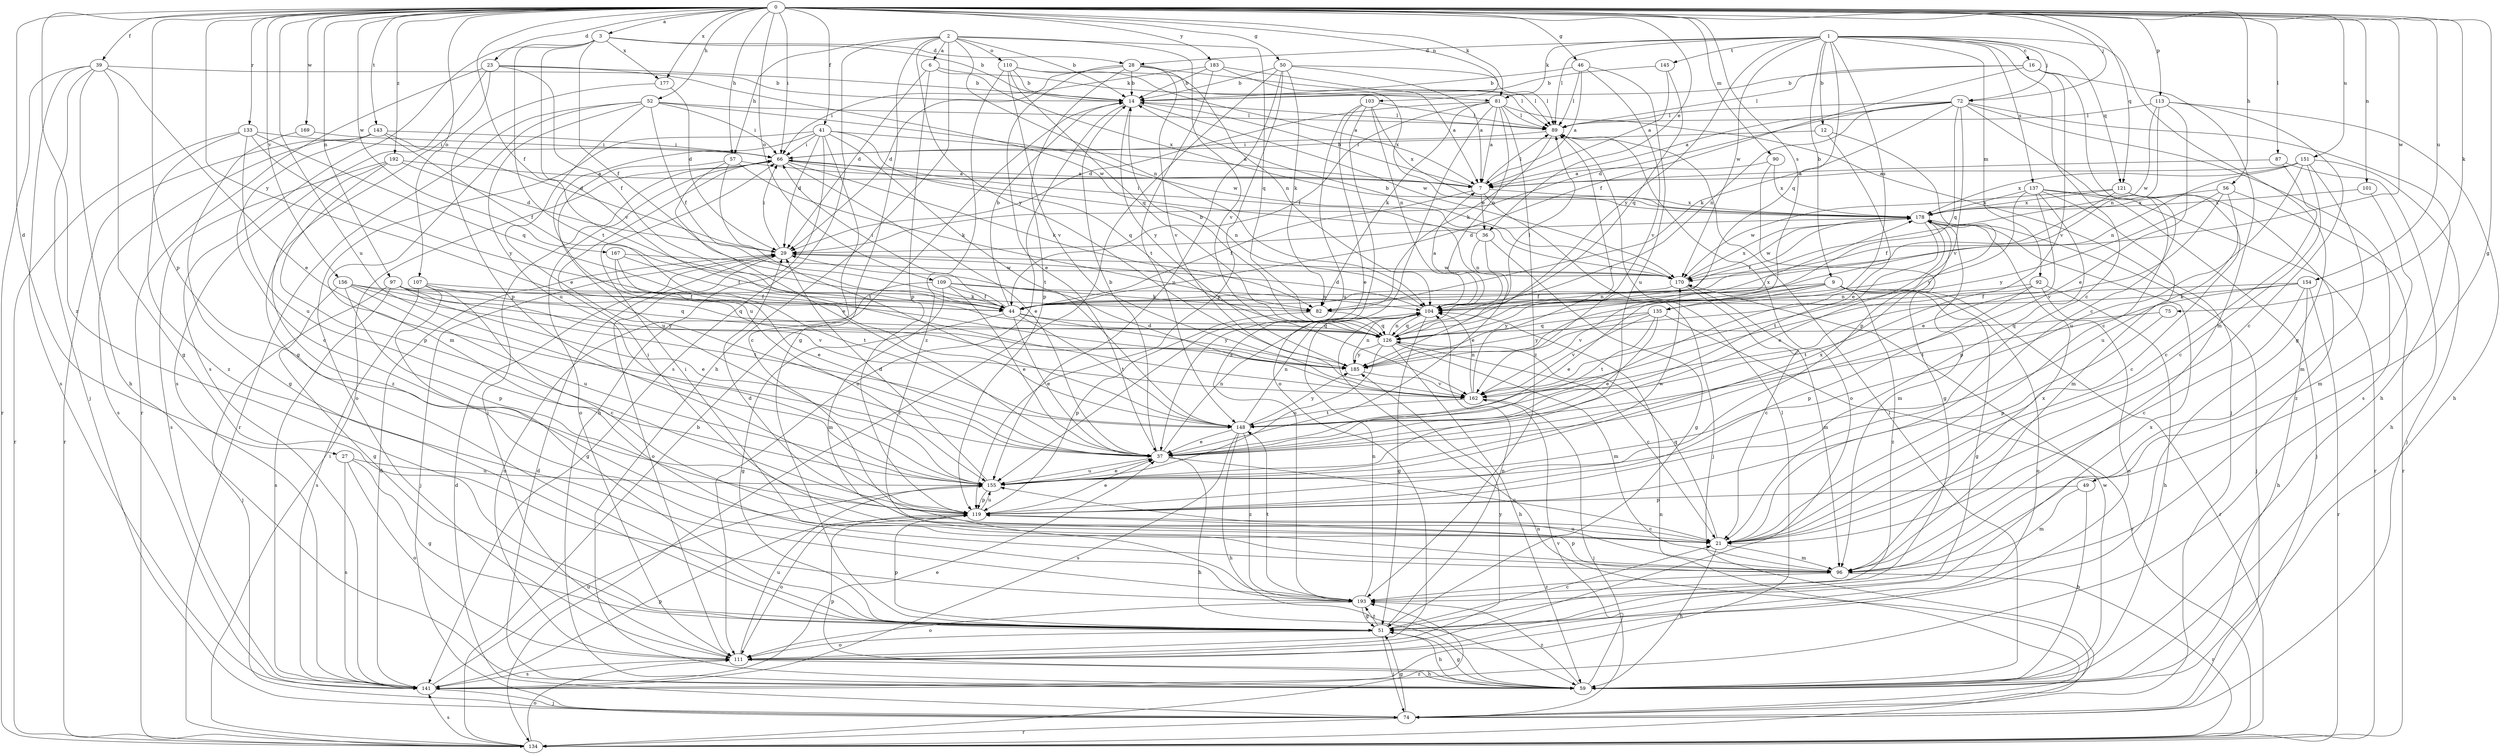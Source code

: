 strict digraph  {
0;
1;
2;
3;
6;
7;
9;
12;
14;
16;
21;
23;
27;
28;
29;
36;
37;
39;
41;
44;
46;
49;
50;
51;
52;
56;
57;
59;
66;
72;
74;
75;
81;
82;
87;
89;
90;
92;
96;
97;
101;
103;
104;
107;
109;
110;
111;
113;
119;
121;
126;
133;
134;
135;
137;
141;
143;
145;
148;
151;
154;
155;
156;
162;
167;
169;
170;
177;
178;
183;
185;
192;
193;
0 -> 3  [label=a];
0 -> 23  [label=d];
0 -> 27  [label=d];
0 -> 36  [label=e];
0 -> 39  [label=f];
0 -> 41  [label=f];
0 -> 44  [label=f];
0 -> 46  [label=g];
0 -> 49  [label=g];
0 -> 50  [label=g];
0 -> 52  [label=h];
0 -> 56  [label=h];
0 -> 57  [label=h];
0 -> 66  [label=i];
0 -> 72  [label=j];
0 -> 75  [label=k];
0 -> 81  [label=k];
0 -> 87  [label=l];
0 -> 90  [label=m];
0 -> 97  [label=n];
0 -> 101  [label=n];
0 -> 103  [label=n];
0 -> 107  [label=o];
0 -> 109  [label=o];
0 -> 113  [label=p];
0 -> 119  [label=p];
0 -> 121  [label=q];
0 -> 133  [label=r];
0 -> 135  [label=s];
0 -> 143  [label=t];
0 -> 151  [label=u];
0 -> 154  [label=u];
0 -> 155  [label=u];
0 -> 156  [label=v];
0 -> 167  [label=w];
0 -> 169  [label=w];
0 -> 170  [label=w];
0 -> 177  [label=x];
0 -> 183  [label=y];
0 -> 185  [label=y];
0 -> 192  [label=z];
0 -> 193  [label=z];
1 -> 9  [label=b];
1 -> 12  [label=b];
1 -> 16  [label=c];
1 -> 21  [label=c];
1 -> 28  [label=d];
1 -> 51  [label=g];
1 -> 72  [label=j];
1 -> 81  [label=k];
1 -> 89  [label=l];
1 -> 92  [label=m];
1 -> 121  [label=q];
1 -> 126  [label=q];
1 -> 135  [label=s];
1 -> 137  [label=s];
1 -> 145  [label=t];
1 -> 170  [label=w];
1 -> 185  [label=y];
2 -> 6  [label=a];
2 -> 14  [label=b];
2 -> 51  [label=g];
2 -> 57  [label=h];
2 -> 59  [label=h];
2 -> 104  [label=n];
2 -> 110  [label=o];
2 -> 126  [label=q];
2 -> 141  [label=s];
2 -> 162  [label=v];
2 -> 185  [label=y];
3 -> 14  [label=b];
3 -> 28  [label=d];
3 -> 44  [label=f];
3 -> 141  [label=s];
3 -> 148  [label=t];
3 -> 162  [label=v];
3 -> 177  [label=x];
6 -> 29  [label=d];
6 -> 81  [label=k];
6 -> 119  [label=p];
6 -> 178  [label=x];
7 -> 14  [label=b];
7 -> 36  [label=e];
7 -> 44  [label=f];
7 -> 74  [label=j];
7 -> 89  [label=l];
7 -> 178  [label=x];
9 -> 37  [label=e];
9 -> 44  [label=f];
9 -> 51  [label=g];
9 -> 111  [label=o];
9 -> 134  [label=r];
9 -> 162  [label=v];
9 -> 185  [label=y];
9 -> 193  [label=z];
12 -> 37  [label=e];
12 -> 66  [label=i];
12 -> 119  [label=p];
14 -> 89  [label=l];
14 -> 111  [label=o];
14 -> 170  [label=w];
14 -> 185  [label=y];
16 -> 14  [label=b];
16 -> 21  [label=c];
16 -> 44  [label=f];
16 -> 89  [label=l];
16 -> 96  [label=m];
16 -> 162  [label=v];
21 -> 29  [label=d];
21 -> 59  [label=h];
21 -> 66  [label=i];
21 -> 96  [label=m];
21 -> 126  [label=q];
23 -> 14  [label=b];
23 -> 44  [label=f];
23 -> 51  [label=g];
23 -> 134  [label=r];
23 -> 141  [label=s];
23 -> 170  [label=w];
27 -> 51  [label=g];
27 -> 111  [label=o];
27 -> 141  [label=s];
27 -> 155  [label=u];
28 -> 14  [label=b];
28 -> 29  [label=d];
28 -> 37  [label=e];
28 -> 89  [label=l];
28 -> 104  [label=n];
28 -> 119  [label=p];
28 -> 162  [label=v];
29 -> 66  [label=i];
29 -> 74  [label=j];
29 -> 111  [label=o];
29 -> 170  [label=w];
36 -> 37  [label=e];
36 -> 51  [label=g];
36 -> 66  [label=i];
36 -> 104  [label=n];
37 -> 14  [label=b];
37 -> 21  [label=c];
37 -> 59  [label=h];
37 -> 104  [label=n];
37 -> 155  [label=u];
39 -> 14  [label=b];
39 -> 37  [label=e];
39 -> 51  [label=g];
39 -> 59  [label=h];
39 -> 74  [label=j];
39 -> 134  [label=r];
39 -> 141  [label=s];
41 -> 7  [label=a];
41 -> 21  [label=c];
41 -> 29  [label=d];
41 -> 59  [label=h];
41 -> 66  [label=i];
41 -> 111  [label=o];
41 -> 126  [label=q];
41 -> 148  [label=t];
41 -> 155  [label=u];
44 -> 14  [label=b];
44 -> 37  [label=e];
44 -> 51  [label=g];
44 -> 66  [label=i];
44 -> 126  [label=q];
44 -> 148  [label=t];
44 -> 185  [label=y];
46 -> 7  [label=a];
46 -> 14  [label=b];
46 -> 89  [label=l];
46 -> 155  [label=u];
46 -> 162  [label=v];
49 -> 59  [label=h];
49 -> 96  [label=m];
49 -> 119  [label=p];
50 -> 7  [label=a];
50 -> 14  [label=b];
50 -> 82  [label=k];
50 -> 89  [label=l];
50 -> 119  [label=p];
50 -> 134  [label=r];
50 -> 155  [label=u];
51 -> 21  [label=c];
51 -> 59  [label=h];
51 -> 74  [label=j];
51 -> 104  [label=n];
51 -> 111  [label=o];
51 -> 119  [label=p];
51 -> 178  [label=x];
51 -> 193  [label=z];
52 -> 37  [label=e];
52 -> 44  [label=f];
52 -> 66  [label=i];
52 -> 89  [label=l];
52 -> 96  [label=m];
52 -> 134  [label=r];
52 -> 155  [label=u];
52 -> 170  [label=w];
56 -> 134  [label=r];
56 -> 155  [label=u];
56 -> 162  [label=v];
56 -> 178  [label=x];
56 -> 185  [label=y];
57 -> 7  [label=a];
57 -> 37  [label=e];
57 -> 82  [label=k];
57 -> 148  [label=t];
57 -> 155  [label=u];
59 -> 29  [label=d];
59 -> 51  [label=g];
59 -> 89  [label=l];
59 -> 119  [label=p];
59 -> 162  [label=v];
59 -> 170  [label=w];
59 -> 193  [label=z];
66 -> 7  [label=a];
66 -> 37  [label=e];
66 -> 82  [label=k];
66 -> 104  [label=n];
66 -> 111  [label=o];
72 -> 7  [label=a];
72 -> 21  [label=c];
72 -> 29  [label=d];
72 -> 59  [label=h];
72 -> 82  [label=k];
72 -> 89  [label=l];
72 -> 104  [label=n];
72 -> 126  [label=q];
72 -> 141  [label=s];
72 -> 162  [label=v];
74 -> 29  [label=d];
74 -> 51  [label=g];
74 -> 104  [label=n];
74 -> 134  [label=r];
75 -> 119  [label=p];
75 -> 126  [label=q];
81 -> 7  [label=a];
81 -> 29  [label=d];
81 -> 44  [label=f];
81 -> 74  [label=j];
81 -> 82  [label=k];
81 -> 89  [label=l];
81 -> 104  [label=n];
81 -> 111  [label=o];
81 -> 193  [label=z];
82 -> 119  [label=p];
82 -> 126  [label=q];
87 -> 7  [label=a];
87 -> 21  [label=c];
87 -> 59  [label=h];
89 -> 66  [label=i];
89 -> 82  [label=k];
89 -> 111  [label=o];
90 -> 7  [label=a];
90 -> 51  [label=g];
90 -> 178  [label=x];
92 -> 59  [label=h];
92 -> 104  [label=n];
92 -> 111  [label=o];
92 -> 119  [label=p];
92 -> 148  [label=t];
96 -> 66  [label=i];
96 -> 119  [label=p];
96 -> 134  [label=r];
96 -> 155  [label=u];
96 -> 178  [label=x];
96 -> 193  [label=z];
97 -> 37  [label=e];
97 -> 44  [label=f];
97 -> 74  [label=j];
97 -> 126  [label=q];
97 -> 141  [label=s];
97 -> 162  [label=v];
101 -> 96  [label=m];
101 -> 178  [label=x];
103 -> 37  [label=e];
103 -> 89  [label=l];
103 -> 104  [label=n];
103 -> 155  [label=u];
103 -> 178  [label=x];
103 -> 193  [label=z];
104 -> 7  [label=a];
104 -> 29  [label=d];
104 -> 51  [label=g];
104 -> 126  [label=q];
107 -> 21  [label=c];
107 -> 44  [label=f];
107 -> 51  [label=g];
107 -> 126  [label=q];
107 -> 141  [label=s];
109 -> 37  [label=e];
109 -> 44  [label=f];
109 -> 82  [label=k];
109 -> 96  [label=m];
109 -> 104  [label=n];
109 -> 111  [label=o];
110 -> 7  [label=a];
110 -> 14  [label=b];
110 -> 89  [label=l];
110 -> 126  [label=q];
110 -> 162  [label=v];
110 -> 193  [label=z];
111 -> 59  [label=h];
111 -> 66  [label=i];
111 -> 141  [label=s];
111 -> 155  [label=u];
111 -> 185  [label=y];
113 -> 21  [label=c];
113 -> 37  [label=e];
113 -> 59  [label=h];
113 -> 89  [label=l];
113 -> 104  [label=n];
113 -> 170  [label=w];
119 -> 21  [label=c];
119 -> 37  [label=e];
119 -> 111  [label=o];
119 -> 155  [label=u];
121 -> 21  [label=c];
121 -> 44  [label=f];
121 -> 170  [label=w];
121 -> 178  [label=x];
121 -> 193  [label=z];
126 -> 14  [label=b];
126 -> 21  [label=c];
126 -> 59  [label=h];
126 -> 89  [label=l];
126 -> 96  [label=m];
126 -> 104  [label=n];
126 -> 155  [label=u];
126 -> 178  [label=x];
126 -> 185  [label=y];
133 -> 66  [label=i];
133 -> 126  [label=q];
133 -> 134  [label=r];
133 -> 155  [label=u];
133 -> 185  [label=y];
133 -> 193  [label=z];
134 -> 14  [label=b];
134 -> 66  [label=i];
134 -> 104  [label=n];
134 -> 111  [label=o];
134 -> 141  [label=s];
134 -> 193  [label=z];
135 -> 37  [label=e];
135 -> 126  [label=q];
135 -> 134  [label=r];
135 -> 148  [label=t];
135 -> 162  [label=v];
135 -> 185  [label=y];
137 -> 37  [label=e];
137 -> 74  [label=j];
137 -> 96  [label=m];
137 -> 119  [label=p];
137 -> 134  [label=r];
137 -> 178  [label=x];
137 -> 185  [label=y];
141 -> 29  [label=d];
141 -> 37  [label=e];
141 -> 74  [label=j];
141 -> 89  [label=l];
141 -> 119  [label=p];
141 -> 155  [label=u];
143 -> 21  [label=c];
143 -> 29  [label=d];
143 -> 44  [label=f];
143 -> 66  [label=i];
143 -> 134  [label=r];
143 -> 141  [label=s];
145 -> 7  [label=a];
145 -> 14  [label=b];
145 -> 126  [label=q];
148 -> 37  [label=e];
148 -> 59  [label=h];
148 -> 104  [label=n];
148 -> 141  [label=s];
148 -> 185  [label=y];
148 -> 193  [label=z];
151 -> 7  [label=a];
151 -> 21  [label=c];
151 -> 74  [label=j];
151 -> 96  [label=m];
151 -> 104  [label=n];
151 -> 155  [label=u];
151 -> 178  [label=x];
154 -> 21  [label=c];
154 -> 44  [label=f];
154 -> 59  [label=h];
154 -> 82  [label=k];
154 -> 134  [label=r];
154 -> 148  [label=t];
155 -> 29  [label=d];
155 -> 37  [label=e];
155 -> 119  [label=p];
155 -> 170  [label=w];
155 -> 178  [label=x];
156 -> 51  [label=g];
156 -> 82  [label=k];
156 -> 119  [label=p];
156 -> 148  [label=t];
156 -> 155  [label=u];
156 -> 185  [label=y];
162 -> 29  [label=d];
162 -> 74  [label=j];
162 -> 89  [label=l];
162 -> 104  [label=n];
162 -> 148  [label=t];
167 -> 37  [label=e];
167 -> 44  [label=f];
167 -> 148  [label=t];
167 -> 170  [label=w];
169 -> 51  [label=g];
169 -> 66  [label=i];
170 -> 14  [label=b];
170 -> 21  [label=c];
170 -> 96  [label=m];
170 -> 104  [label=n];
170 -> 178  [label=x];
177 -> 29  [label=d];
177 -> 119  [label=p];
178 -> 29  [label=d];
178 -> 37  [label=e];
178 -> 44  [label=f];
178 -> 74  [label=j];
178 -> 96  [label=m];
178 -> 148  [label=t];
178 -> 170  [label=w];
183 -> 7  [label=a];
183 -> 14  [label=b];
183 -> 66  [label=i];
183 -> 148  [label=t];
183 -> 178  [label=x];
185 -> 104  [label=n];
185 -> 162  [label=v];
192 -> 7  [label=a];
192 -> 29  [label=d];
192 -> 119  [label=p];
192 -> 141  [label=s];
192 -> 193  [label=z];
193 -> 51  [label=g];
193 -> 104  [label=n];
193 -> 111  [label=o];
193 -> 148  [label=t];
}
